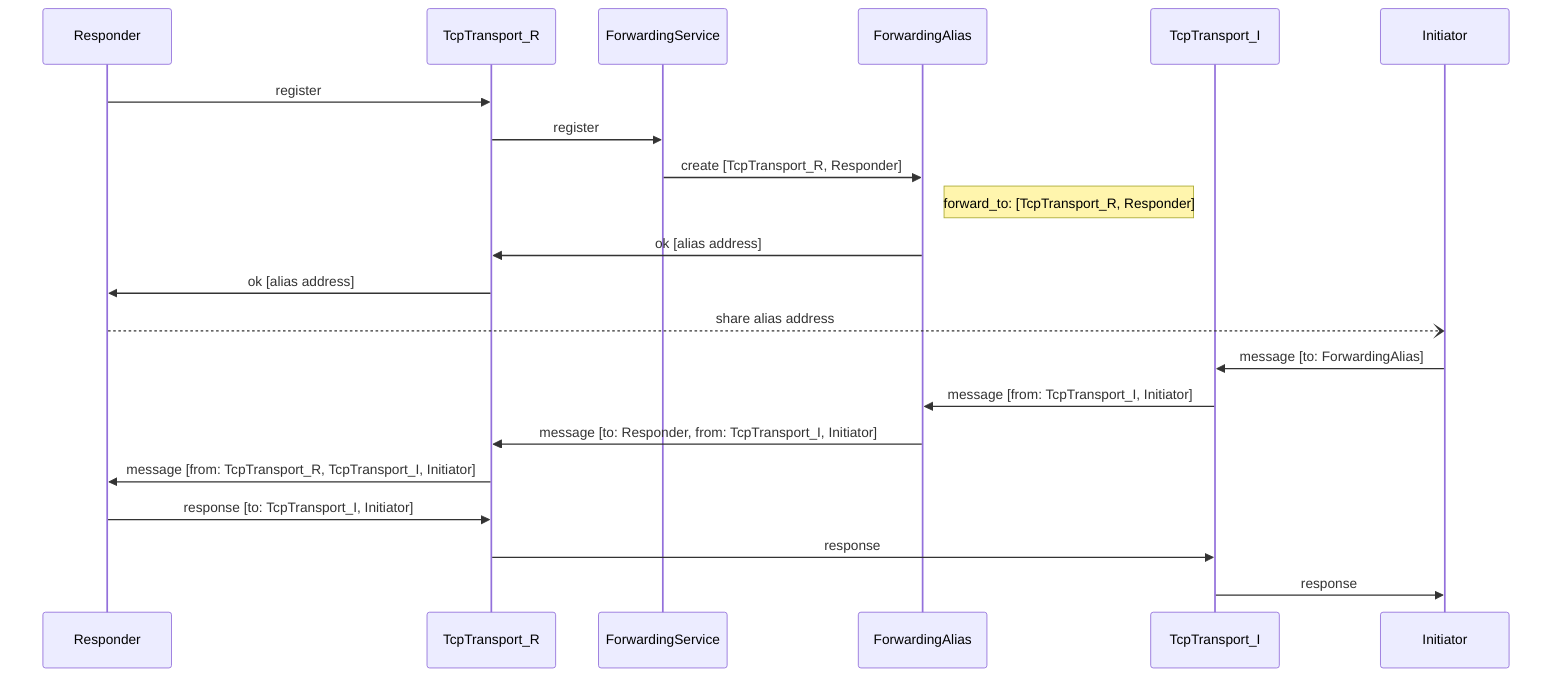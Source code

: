 sequenceDiagram
    participant Responder
    participant TcpTransport_R
    participant ForwardingService
    participant ForwardingAlias

    participant TcpTransport_I
    participant Initiator

    Responder->>TcpTransport_R: register
    TcpTransport_R->>ForwardingService: register
    ForwardingService->>ForwardingAlias: create [TcpTransport_R, Responder]
    Note right of ForwardingAlias: forward_to: [TcpTransport_R, Responder]
    ForwardingAlias->>TcpTransport_R: ok [alias address]
    TcpTransport_R->>Responder: ok [alias address]

    Responder--)Initiator: share alias address

    Initiator->>TcpTransport_I: message [to: ForwardingAlias]
    TcpTransport_I->>ForwardingAlias: message [from: TcpTransport_I, Initiator]
    ForwardingAlias->>TcpTransport_R: message [to: Responder, from: TcpTransport_I, Initiator]
    TcpTransport_R->>Responder: message [from: TcpTransport_R, TcpTransport_I, Initiator]

    Responder->>TcpTransport_R: response [to: TcpTransport_I, Initiator]
    TcpTransport_R->>TcpTransport_I: response
    TcpTransport_I->>Initiator: response